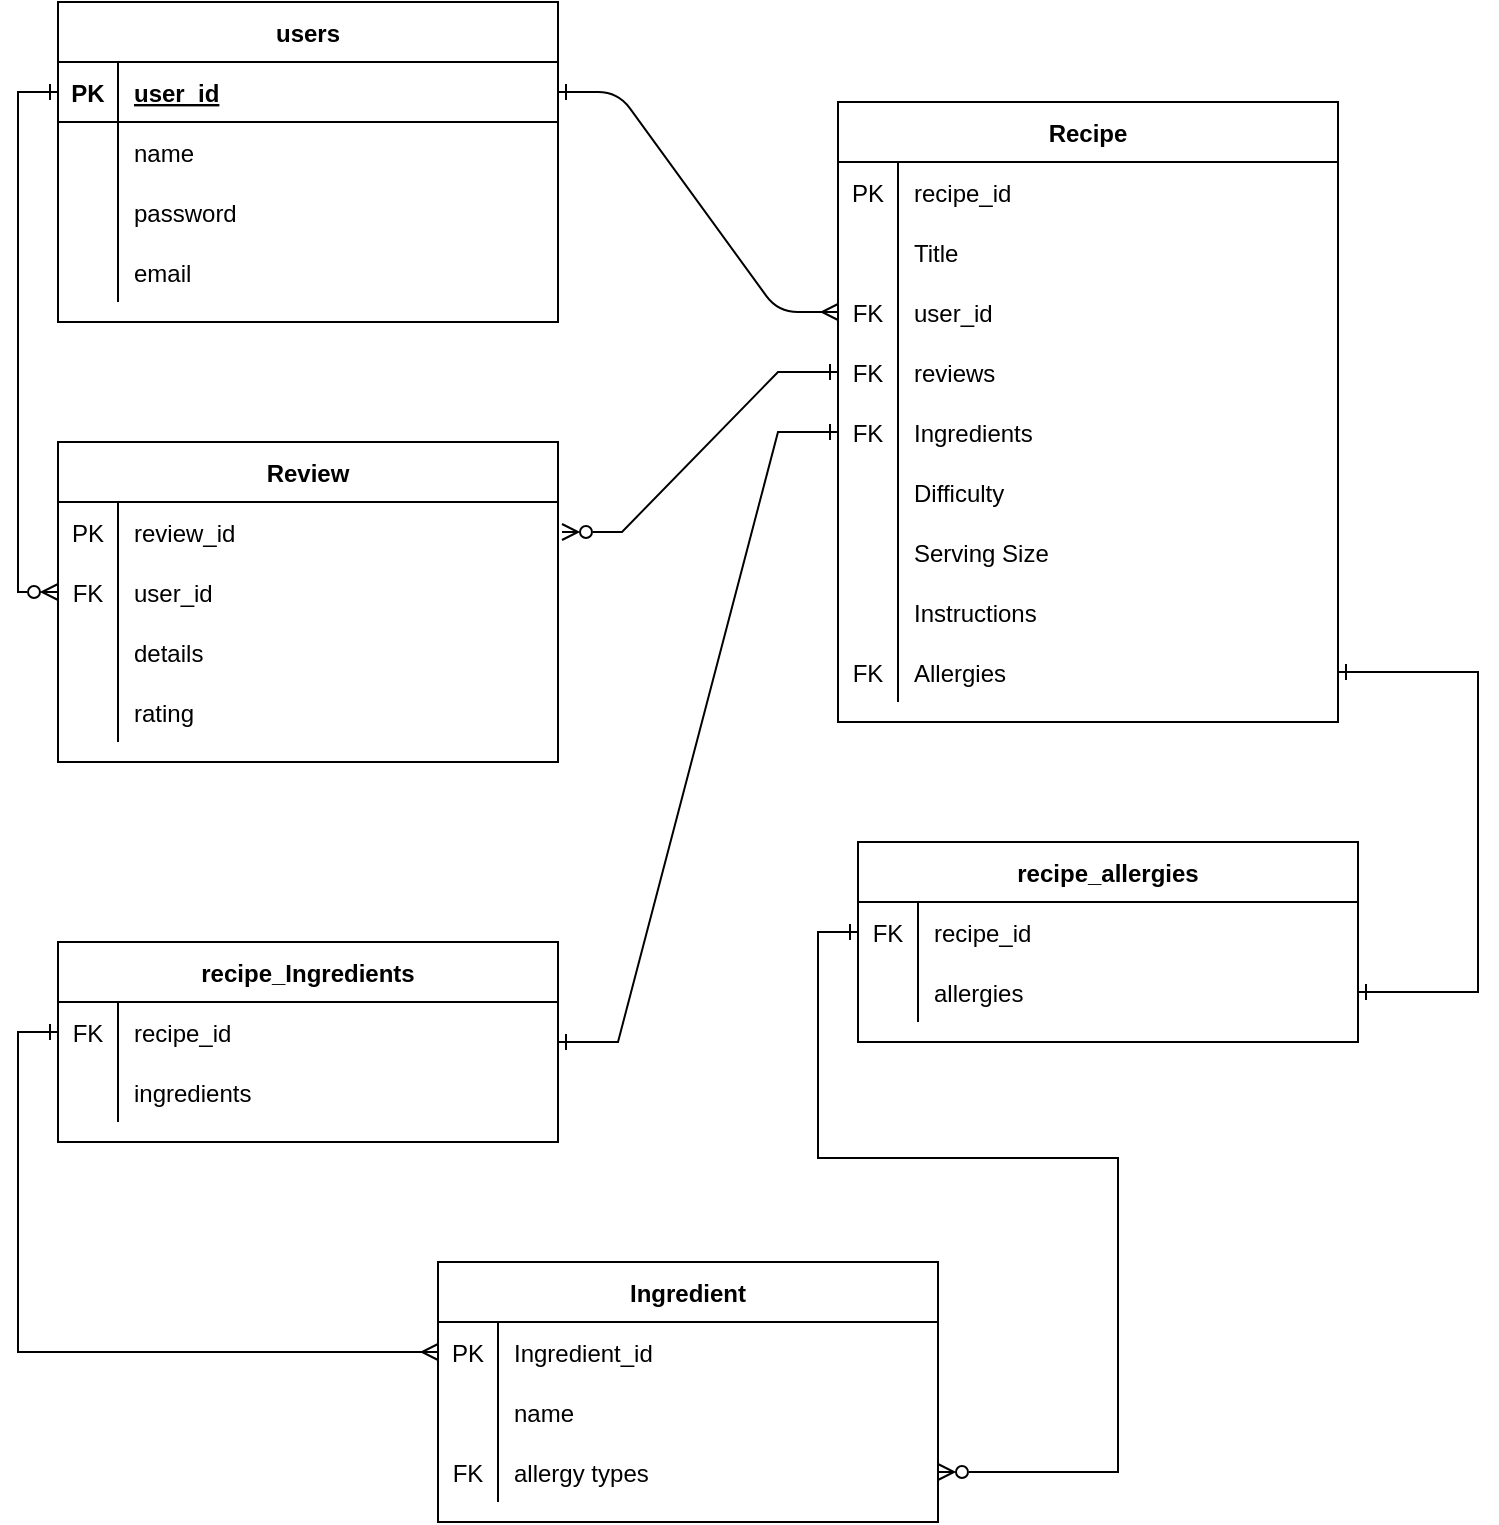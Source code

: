 <mxfile>
    <diagram id="R2lEEEUBdFMjLlhIrx00" name="Page-1">
        <mxGraphModel dx="1216" dy="547" grid="1" gridSize="10" guides="1" tooltips="1" connect="1" arrows="1" fold="1" page="1" pageScale="1" pageWidth="850" pageHeight="1100" math="0" shadow="0" extFonts="Permanent Marker^https://fonts.googleapis.com/css?family=Permanent+Marker">
            <root>
                <mxCell id="0"/>
                <mxCell id="1" parent="0"/>
                <mxCell id="C-vyLk0tnHw3VtMMgP7b-1" value="" style="edgeStyle=entityRelationEdgeStyle;endArrow=ERmany;startArrow=ERone;endFill=0;startFill=0;entryX=0;entryY=0.5;entryDx=0;entryDy=0;" parent="1" source="C-vyLk0tnHw3VtMMgP7b-24" target="XDMphuHcctWACYZkHF1E-67" edge="1">
                    <mxGeometry width="100" height="100" relative="1" as="geometry">
                        <mxPoint x="360" y="720" as="sourcePoint"/>
                        <mxPoint x="460" y="620" as="targetPoint"/>
                    </mxGeometry>
                </mxCell>
                <mxCell id="C-vyLk0tnHw3VtMMgP7b-2" value="Recipe" style="shape=table;startSize=30;container=1;collapsible=1;childLayout=tableLayout;fixedRows=1;rowLines=0;fontStyle=1;align=center;resizeLast=1;" parent="1" vertex="1">
                    <mxGeometry x="490" y="90" width="250" height="310" as="geometry"/>
                </mxCell>
                <mxCell id="XDMphuHcctWACYZkHF1E-150" value="" style="shape=partialRectangle;collapsible=0;dropTarget=0;pointerEvents=0;fillColor=none;points=[[0,0.5],[1,0.5]];portConstraint=eastwest;top=0;left=0;right=0;bottom=0;perimeterSpacing=2;" parent="C-vyLk0tnHw3VtMMgP7b-2" vertex="1">
                    <mxGeometry y="30" width="250" height="30" as="geometry"/>
                </mxCell>
                <mxCell id="XDMphuHcctWACYZkHF1E-151" value="PK" style="shape=partialRectangle;overflow=hidden;connectable=0;fillColor=none;top=0;left=0;bottom=0;right=0;" parent="XDMphuHcctWACYZkHF1E-150" vertex="1">
                    <mxGeometry width="30" height="30" as="geometry">
                        <mxRectangle width="30" height="30" as="alternateBounds"/>
                    </mxGeometry>
                </mxCell>
                <mxCell id="XDMphuHcctWACYZkHF1E-152" value="recipe_id" style="shape=partialRectangle;overflow=hidden;connectable=0;fillColor=none;top=0;left=0;bottom=0;right=0;align=left;spacingLeft=6;" parent="XDMphuHcctWACYZkHF1E-150" vertex="1">
                    <mxGeometry x="30" width="220" height="30" as="geometry">
                        <mxRectangle width="220" height="30" as="alternateBounds"/>
                    </mxGeometry>
                </mxCell>
                <mxCell id="XDMphuHcctWACYZkHF1E-279" value="" style="shape=partialRectangle;collapsible=0;dropTarget=0;pointerEvents=0;fillColor=none;points=[[0,0.5],[1,0.5]];portConstraint=eastwest;top=0;left=0;right=0;bottom=0;perimeterSpacing=2;" parent="C-vyLk0tnHw3VtMMgP7b-2" vertex="1">
                    <mxGeometry y="60" width="250" height="30" as="geometry"/>
                </mxCell>
                <mxCell id="XDMphuHcctWACYZkHF1E-280" value="" style="shape=partialRectangle;overflow=hidden;connectable=0;fillColor=none;top=0;left=0;bottom=0;right=0;" parent="XDMphuHcctWACYZkHF1E-279" vertex="1">
                    <mxGeometry width="30" height="30" as="geometry">
                        <mxRectangle width="30" height="30" as="alternateBounds"/>
                    </mxGeometry>
                </mxCell>
                <mxCell id="XDMphuHcctWACYZkHF1E-281" value="Title" style="shape=partialRectangle;overflow=hidden;connectable=0;fillColor=none;top=0;left=0;bottom=0;right=0;align=left;spacingLeft=6;" parent="XDMphuHcctWACYZkHF1E-279" vertex="1">
                    <mxGeometry x="30" width="220" height="30" as="geometry">
                        <mxRectangle width="220" height="30" as="alternateBounds"/>
                    </mxGeometry>
                </mxCell>
                <mxCell id="XDMphuHcctWACYZkHF1E-67" value="" style="shape=partialRectangle;collapsible=0;dropTarget=0;pointerEvents=0;fillColor=none;points=[[0,0.5],[1,0.5]];portConstraint=eastwest;top=0;left=0;right=0;bottom=0;" parent="C-vyLk0tnHw3VtMMgP7b-2" vertex="1">
                    <mxGeometry y="90" width="250" height="30" as="geometry"/>
                </mxCell>
                <mxCell id="XDMphuHcctWACYZkHF1E-68" value="FK" style="shape=partialRectangle;overflow=hidden;connectable=0;fillColor=none;top=0;left=0;bottom=0;right=0;" parent="XDMphuHcctWACYZkHF1E-67" vertex="1">
                    <mxGeometry width="30" height="30" as="geometry">
                        <mxRectangle width="30" height="30" as="alternateBounds"/>
                    </mxGeometry>
                </mxCell>
                <mxCell id="XDMphuHcctWACYZkHF1E-69" value="user_id" style="shape=partialRectangle;overflow=hidden;connectable=0;fillColor=none;top=0;left=0;bottom=0;right=0;align=left;spacingLeft=6;" parent="XDMphuHcctWACYZkHF1E-67" vertex="1">
                    <mxGeometry x="30" width="220" height="30" as="geometry">
                        <mxRectangle width="220" height="30" as="alternateBounds"/>
                    </mxGeometry>
                </mxCell>
                <mxCell id="XDMphuHcctWACYZkHF1E-229" value="" style="shape=partialRectangle;collapsible=0;dropTarget=0;pointerEvents=0;fillColor=none;points=[[0,0.5],[1,0.5]];portConstraint=eastwest;top=0;left=0;right=0;bottom=0;" parent="C-vyLk0tnHw3VtMMgP7b-2" vertex="1">
                    <mxGeometry y="120" width="250" height="30" as="geometry"/>
                </mxCell>
                <mxCell id="XDMphuHcctWACYZkHF1E-230" value="FK" style="shape=partialRectangle;overflow=hidden;connectable=0;fillColor=none;top=0;left=0;bottom=0;right=0;" parent="XDMphuHcctWACYZkHF1E-229" vertex="1">
                    <mxGeometry width="30" height="30" as="geometry">
                        <mxRectangle width="30" height="30" as="alternateBounds"/>
                    </mxGeometry>
                </mxCell>
                <mxCell id="XDMphuHcctWACYZkHF1E-231" value="reviews" style="shape=partialRectangle;overflow=hidden;connectable=0;fillColor=none;top=0;left=0;bottom=0;right=0;align=left;spacingLeft=6;" parent="XDMphuHcctWACYZkHF1E-229" vertex="1">
                    <mxGeometry x="30" width="220" height="30" as="geometry">
                        <mxRectangle width="220" height="30" as="alternateBounds"/>
                    </mxGeometry>
                </mxCell>
                <mxCell id="XDMphuHcctWACYZkHF1E-226" value="" style="shape=partialRectangle;collapsible=0;dropTarget=0;pointerEvents=0;fillColor=none;points=[[0,0.5],[1,0.5]];portConstraint=eastwest;top=0;left=0;right=0;bottom=0;" parent="C-vyLk0tnHw3VtMMgP7b-2" vertex="1">
                    <mxGeometry y="150" width="250" height="30" as="geometry"/>
                </mxCell>
                <mxCell id="XDMphuHcctWACYZkHF1E-227" value="FK" style="shape=partialRectangle;overflow=hidden;connectable=0;fillColor=none;top=0;left=0;bottom=0;right=0;" parent="XDMphuHcctWACYZkHF1E-226" vertex="1">
                    <mxGeometry width="30" height="30" as="geometry">
                        <mxRectangle width="30" height="30" as="alternateBounds"/>
                    </mxGeometry>
                </mxCell>
                <mxCell id="XDMphuHcctWACYZkHF1E-228" value="Ingredients" style="shape=partialRectangle;overflow=hidden;connectable=0;fillColor=none;top=0;left=0;bottom=0;right=0;align=left;spacingLeft=6;" parent="XDMphuHcctWACYZkHF1E-226" vertex="1">
                    <mxGeometry x="30" width="220" height="30" as="geometry">
                        <mxRectangle width="220" height="30" as="alternateBounds"/>
                    </mxGeometry>
                </mxCell>
                <mxCell id="XDMphuHcctWACYZkHF1E-334" value="" style="shape=partialRectangle;collapsible=0;dropTarget=0;pointerEvents=0;fillColor=none;points=[[0,0.5],[1,0.5]];portConstraint=eastwest;top=0;left=0;right=0;bottom=0;" parent="C-vyLk0tnHw3VtMMgP7b-2" vertex="1">
                    <mxGeometry y="180" width="250" height="30" as="geometry"/>
                </mxCell>
                <mxCell id="XDMphuHcctWACYZkHF1E-335" value="" style="shape=partialRectangle;overflow=hidden;connectable=0;fillColor=none;top=0;left=0;bottom=0;right=0;" parent="XDMphuHcctWACYZkHF1E-334" vertex="1">
                    <mxGeometry width="30" height="30" as="geometry">
                        <mxRectangle width="30" height="30" as="alternateBounds"/>
                    </mxGeometry>
                </mxCell>
                <mxCell id="XDMphuHcctWACYZkHF1E-336" value="Difficulty" style="shape=partialRectangle;overflow=hidden;connectable=0;fillColor=none;top=0;left=0;bottom=0;right=0;align=left;spacingLeft=6;" parent="XDMphuHcctWACYZkHF1E-334" vertex="1">
                    <mxGeometry x="30" width="220" height="30" as="geometry">
                        <mxRectangle width="220" height="30" as="alternateBounds"/>
                    </mxGeometry>
                </mxCell>
                <mxCell id="XDMphuHcctWACYZkHF1E-267" value="" style="shape=partialRectangle;collapsible=0;dropTarget=0;pointerEvents=0;fillColor=none;points=[[0,0.5],[1,0.5]];portConstraint=eastwest;top=0;left=0;right=0;bottom=0;" parent="C-vyLk0tnHw3VtMMgP7b-2" vertex="1">
                    <mxGeometry y="210" width="250" height="30" as="geometry"/>
                </mxCell>
                <mxCell id="XDMphuHcctWACYZkHF1E-268" value="" style="shape=partialRectangle;overflow=hidden;connectable=0;fillColor=none;top=0;left=0;bottom=0;right=0;" parent="XDMphuHcctWACYZkHF1E-267" vertex="1">
                    <mxGeometry width="30" height="30" as="geometry">
                        <mxRectangle width="30" height="30" as="alternateBounds"/>
                    </mxGeometry>
                </mxCell>
                <mxCell id="XDMphuHcctWACYZkHF1E-269" value="Serving Size" style="shape=partialRectangle;overflow=hidden;connectable=0;fillColor=none;top=0;left=0;bottom=0;right=0;align=left;spacingLeft=6;" parent="XDMphuHcctWACYZkHF1E-267" vertex="1">
                    <mxGeometry x="30" width="220" height="30" as="geometry">
                        <mxRectangle width="220" height="30" as="alternateBounds"/>
                    </mxGeometry>
                </mxCell>
                <mxCell id="XDMphuHcctWACYZkHF1E-270" value="" style="shape=partialRectangle;collapsible=0;dropTarget=0;pointerEvents=0;fillColor=none;points=[[0,0.5],[1,0.5]];portConstraint=eastwest;top=0;left=0;right=0;bottom=0;" parent="C-vyLk0tnHw3VtMMgP7b-2" vertex="1">
                    <mxGeometry y="240" width="250" height="30" as="geometry"/>
                </mxCell>
                <mxCell id="XDMphuHcctWACYZkHF1E-271" value="" style="shape=partialRectangle;overflow=hidden;connectable=0;fillColor=none;top=0;left=0;bottom=0;right=0;" parent="XDMphuHcctWACYZkHF1E-270" vertex="1">
                    <mxGeometry width="30" height="30" as="geometry">
                        <mxRectangle width="30" height="30" as="alternateBounds"/>
                    </mxGeometry>
                </mxCell>
                <mxCell id="XDMphuHcctWACYZkHF1E-272" value="Instructions" style="shape=partialRectangle;overflow=hidden;connectable=0;fillColor=none;top=0;left=0;bottom=0;right=0;align=left;spacingLeft=6;" parent="XDMphuHcctWACYZkHF1E-270" vertex="1">
                    <mxGeometry x="30" width="220" height="30" as="geometry">
                        <mxRectangle width="220" height="30" as="alternateBounds"/>
                    </mxGeometry>
                </mxCell>
                <mxCell id="XDMphuHcctWACYZkHF1E-273" value="" style="shape=partialRectangle;collapsible=0;dropTarget=0;pointerEvents=0;fillColor=none;points=[[0,0.5],[1,0.5]];portConstraint=eastwest;top=0;left=0;right=0;bottom=0;" parent="C-vyLk0tnHw3VtMMgP7b-2" vertex="1">
                    <mxGeometry y="270" width="250" height="30" as="geometry"/>
                </mxCell>
                <mxCell id="XDMphuHcctWACYZkHF1E-274" value="FK" style="shape=partialRectangle;overflow=hidden;connectable=0;fillColor=none;top=0;left=0;bottom=0;right=0;" parent="XDMphuHcctWACYZkHF1E-273" vertex="1">
                    <mxGeometry width="30" height="30" as="geometry">
                        <mxRectangle width="30" height="30" as="alternateBounds"/>
                    </mxGeometry>
                </mxCell>
                <mxCell id="XDMphuHcctWACYZkHF1E-275" value="Allergies" style="shape=partialRectangle;overflow=hidden;connectable=0;fillColor=none;top=0;left=0;bottom=0;right=0;align=left;spacingLeft=6;" parent="XDMphuHcctWACYZkHF1E-273" vertex="1">
                    <mxGeometry x="30" width="220" height="30" as="geometry">
                        <mxRectangle width="220" height="30" as="alternateBounds"/>
                    </mxGeometry>
                </mxCell>
                <mxCell id="C-vyLk0tnHw3VtMMgP7b-23" value="users" style="shape=table;startSize=30;container=1;collapsible=1;childLayout=tableLayout;fixedRows=1;rowLines=0;fontStyle=1;align=center;resizeLast=1;" parent="1" vertex="1">
                    <mxGeometry x="100" y="40" width="250" height="160" as="geometry"/>
                </mxCell>
                <mxCell id="C-vyLk0tnHw3VtMMgP7b-24" value="" style="shape=partialRectangle;collapsible=0;dropTarget=0;pointerEvents=0;fillColor=none;points=[[0,0.5],[1,0.5]];portConstraint=eastwest;top=0;left=0;right=0;bottom=1;" parent="C-vyLk0tnHw3VtMMgP7b-23" vertex="1">
                    <mxGeometry y="30" width="250" height="30" as="geometry"/>
                </mxCell>
                <mxCell id="C-vyLk0tnHw3VtMMgP7b-25" value="PK" style="shape=partialRectangle;overflow=hidden;connectable=0;fillColor=none;top=0;left=0;bottom=0;right=0;fontStyle=1;" parent="C-vyLk0tnHw3VtMMgP7b-24" vertex="1">
                    <mxGeometry width="30" height="30" as="geometry">
                        <mxRectangle width="30" height="30" as="alternateBounds"/>
                    </mxGeometry>
                </mxCell>
                <mxCell id="C-vyLk0tnHw3VtMMgP7b-26" value="user_id" style="shape=partialRectangle;overflow=hidden;connectable=0;fillColor=none;top=0;left=0;bottom=0;right=0;align=left;spacingLeft=6;fontStyle=5;" parent="C-vyLk0tnHw3VtMMgP7b-24" vertex="1">
                    <mxGeometry x="30" width="220" height="30" as="geometry">
                        <mxRectangle width="220" height="30" as="alternateBounds"/>
                    </mxGeometry>
                </mxCell>
                <mxCell id="C-vyLk0tnHw3VtMMgP7b-27" value="" style="shape=partialRectangle;collapsible=0;dropTarget=0;pointerEvents=0;fillColor=none;points=[[0,0.5],[1,0.5]];portConstraint=eastwest;top=0;left=0;right=0;bottom=0;" parent="C-vyLk0tnHw3VtMMgP7b-23" vertex="1">
                    <mxGeometry y="60" width="250" height="30" as="geometry"/>
                </mxCell>
                <mxCell id="C-vyLk0tnHw3VtMMgP7b-28" value="" style="shape=partialRectangle;overflow=hidden;connectable=0;fillColor=none;top=0;left=0;bottom=0;right=0;" parent="C-vyLk0tnHw3VtMMgP7b-27" vertex="1">
                    <mxGeometry width="30" height="30" as="geometry">
                        <mxRectangle width="30" height="30" as="alternateBounds"/>
                    </mxGeometry>
                </mxCell>
                <mxCell id="C-vyLk0tnHw3VtMMgP7b-29" value="name" style="shape=partialRectangle;overflow=hidden;connectable=0;fillColor=none;top=0;left=0;bottom=0;right=0;align=left;spacingLeft=6;" parent="C-vyLk0tnHw3VtMMgP7b-27" vertex="1">
                    <mxGeometry x="30" width="220" height="30" as="geometry">
                        <mxRectangle width="220" height="30" as="alternateBounds"/>
                    </mxGeometry>
                </mxCell>
                <mxCell id="XDMphuHcctWACYZkHF1E-55" value="" style="shape=partialRectangle;collapsible=0;dropTarget=0;pointerEvents=0;fillColor=none;points=[[0,0.5],[1,0.5]];portConstraint=eastwest;top=0;left=0;right=0;bottom=0;" parent="C-vyLk0tnHw3VtMMgP7b-23" vertex="1">
                    <mxGeometry y="90" width="250" height="30" as="geometry"/>
                </mxCell>
                <mxCell id="XDMphuHcctWACYZkHF1E-56" value="" style="shape=partialRectangle;overflow=hidden;connectable=0;fillColor=none;top=0;left=0;bottom=0;right=0;" parent="XDMphuHcctWACYZkHF1E-55" vertex="1">
                    <mxGeometry width="30" height="30" as="geometry">
                        <mxRectangle width="30" height="30" as="alternateBounds"/>
                    </mxGeometry>
                </mxCell>
                <mxCell id="XDMphuHcctWACYZkHF1E-57" value="password" style="shape=partialRectangle;overflow=hidden;connectable=0;fillColor=none;top=0;left=0;bottom=0;right=0;align=left;spacingLeft=6;" parent="XDMphuHcctWACYZkHF1E-55" vertex="1">
                    <mxGeometry x="30" width="220" height="30" as="geometry">
                        <mxRectangle width="220" height="30" as="alternateBounds"/>
                    </mxGeometry>
                </mxCell>
                <mxCell id="XDMphuHcctWACYZkHF1E-14" value="" style="shape=partialRectangle;collapsible=0;dropTarget=0;pointerEvents=0;fillColor=none;points=[[0,0.5],[1,0.5]];portConstraint=eastwest;top=0;left=0;right=0;bottom=0;" parent="C-vyLk0tnHw3VtMMgP7b-23" vertex="1">
                    <mxGeometry y="120" width="250" height="30" as="geometry"/>
                </mxCell>
                <mxCell id="XDMphuHcctWACYZkHF1E-15" value="" style="shape=partialRectangle;overflow=hidden;connectable=0;fillColor=none;top=0;left=0;bottom=0;right=0;" parent="XDMphuHcctWACYZkHF1E-14" vertex="1">
                    <mxGeometry width="30" height="30" as="geometry">
                        <mxRectangle width="30" height="30" as="alternateBounds"/>
                    </mxGeometry>
                </mxCell>
                <mxCell id="XDMphuHcctWACYZkHF1E-16" value="email" style="shape=partialRectangle;overflow=hidden;connectable=0;fillColor=none;top=0;left=0;bottom=0;right=0;align=left;spacingLeft=6;" parent="XDMphuHcctWACYZkHF1E-14" vertex="1">
                    <mxGeometry x="30" width="220" height="30" as="geometry">
                        <mxRectangle width="220" height="30" as="alternateBounds"/>
                    </mxGeometry>
                </mxCell>
                <mxCell id="XDMphuHcctWACYZkHF1E-282" style="edgeStyle=entityRelationEdgeStyle;rounded=0;orthogonalLoop=1;jettySize=auto;html=1;entryX=0;entryY=0.5;entryDx=0;entryDy=0;startArrow=ERone;startFill=0;endArrow=ERone;endFill=0;" parent="1" source="XDMphuHcctWACYZkHF1E-122" target="XDMphuHcctWACYZkHF1E-226" edge="1">
                    <mxGeometry relative="1" as="geometry"/>
                </mxCell>
                <mxCell id="XDMphuHcctWACYZkHF1E-251" value="Review" style="shape=table;startSize=30;container=1;collapsible=1;childLayout=tableLayout;fixedRows=1;rowLines=0;fontStyle=1;align=center;resizeLast=1;" parent="1" vertex="1">
                    <mxGeometry x="100" y="260" width="250" height="160" as="geometry"/>
                </mxCell>
                <mxCell id="XDMphuHcctWACYZkHF1E-252" value="" style="shape=partialRectangle;collapsible=0;dropTarget=0;pointerEvents=0;fillColor=none;points=[[0,0.5],[1,0.5]];portConstraint=eastwest;top=0;left=0;right=0;bottom=0;perimeterSpacing=2;" parent="XDMphuHcctWACYZkHF1E-251" vertex="1">
                    <mxGeometry y="30" width="250" height="30" as="geometry"/>
                </mxCell>
                <mxCell id="XDMphuHcctWACYZkHF1E-253" value="PK" style="shape=partialRectangle;overflow=hidden;connectable=0;fillColor=none;top=0;left=0;bottom=0;right=0;" parent="XDMphuHcctWACYZkHF1E-252" vertex="1">
                    <mxGeometry width="30" height="30" as="geometry">
                        <mxRectangle width="30" height="30" as="alternateBounds"/>
                    </mxGeometry>
                </mxCell>
                <mxCell id="XDMphuHcctWACYZkHF1E-254" value="review_id" style="shape=partialRectangle;overflow=hidden;connectable=0;fillColor=none;top=0;left=0;bottom=0;right=0;align=left;spacingLeft=6;" parent="XDMphuHcctWACYZkHF1E-252" vertex="1">
                    <mxGeometry x="30" width="220" height="30" as="geometry">
                        <mxRectangle width="220" height="30" as="alternateBounds"/>
                    </mxGeometry>
                </mxCell>
                <mxCell id="XDMphuHcctWACYZkHF1E-255" value="" style="shape=partialRectangle;collapsible=0;dropTarget=0;pointerEvents=0;fillColor=none;points=[[0,0.5],[1,0.5]];portConstraint=eastwest;top=0;left=0;right=0;bottom=0;" parent="XDMphuHcctWACYZkHF1E-251" vertex="1">
                    <mxGeometry y="60" width="250" height="30" as="geometry"/>
                </mxCell>
                <mxCell id="XDMphuHcctWACYZkHF1E-256" value="FK" style="shape=partialRectangle;overflow=hidden;connectable=0;fillColor=none;top=0;left=0;bottom=0;right=0;" parent="XDMphuHcctWACYZkHF1E-255" vertex="1">
                    <mxGeometry width="30" height="30" as="geometry">
                        <mxRectangle width="30" height="30" as="alternateBounds"/>
                    </mxGeometry>
                </mxCell>
                <mxCell id="XDMphuHcctWACYZkHF1E-257" value="user_id" style="shape=partialRectangle;overflow=hidden;connectable=0;fillColor=none;top=0;left=0;bottom=0;right=0;align=left;spacingLeft=6;" parent="XDMphuHcctWACYZkHF1E-255" vertex="1">
                    <mxGeometry x="30" width="220" height="30" as="geometry">
                        <mxRectangle width="220" height="30" as="alternateBounds"/>
                    </mxGeometry>
                </mxCell>
                <mxCell id="XDMphuHcctWACYZkHF1E-258" value="" style="shape=partialRectangle;collapsible=0;dropTarget=0;pointerEvents=0;fillColor=none;points=[[0,0.5],[1,0.5]];portConstraint=eastwest;top=0;left=0;right=0;bottom=0;" parent="XDMphuHcctWACYZkHF1E-251" vertex="1">
                    <mxGeometry y="90" width="250" height="30" as="geometry"/>
                </mxCell>
                <mxCell id="XDMphuHcctWACYZkHF1E-259" value="" style="shape=partialRectangle;overflow=hidden;connectable=0;fillColor=none;top=0;left=0;bottom=0;right=0;" parent="XDMphuHcctWACYZkHF1E-258" vertex="1">
                    <mxGeometry width="30" height="30" as="geometry">
                        <mxRectangle width="30" height="30" as="alternateBounds"/>
                    </mxGeometry>
                </mxCell>
                <mxCell id="XDMphuHcctWACYZkHF1E-260" value="details" style="shape=partialRectangle;overflow=hidden;connectable=0;fillColor=none;top=0;left=0;bottom=0;right=0;align=left;spacingLeft=6;" parent="XDMphuHcctWACYZkHF1E-258" vertex="1">
                    <mxGeometry x="30" width="220" height="30" as="geometry">
                        <mxRectangle width="220" height="30" as="alternateBounds"/>
                    </mxGeometry>
                </mxCell>
                <mxCell id="XDMphuHcctWACYZkHF1E-261" value="" style="shape=partialRectangle;collapsible=0;dropTarget=0;pointerEvents=0;fillColor=none;points=[[0,0.5],[1,0.5]];portConstraint=eastwest;top=0;left=0;right=0;bottom=0;" parent="XDMphuHcctWACYZkHF1E-251" vertex="1">
                    <mxGeometry y="120" width="250" height="30" as="geometry"/>
                </mxCell>
                <mxCell id="XDMphuHcctWACYZkHF1E-262" value="" style="shape=partialRectangle;overflow=hidden;connectable=0;fillColor=none;top=0;left=0;bottom=0;right=0;" parent="XDMphuHcctWACYZkHF1E-261" vertex="1">
                    <mxGeometry width="30" height="30" as="geometry">
                        <mxRectangle width="30" height="30" as="alternateBounds"/>
                    </mxGeometry>
                </mxCell>
                <mxCell id="XDMphuHcctWACYZkHF1E-263" value="rating " style="shape=partialRectangle;overflow=hidden;connectable=0;fillColor=none;top=0;left=0;bottom=0;right=0;align=left;spacingLeft=6;" parent="XDMphuHcctWACYZkHF1E-261" vertex="1">
                    <mxGeometry x="30" width="220" height="30" as="geometry">
                        <mxRectangle width="220" height="30" as="alternateBounds"/>
                    </mxGeometry>
                </mxCell>
                <mxCell id="XDMphuHcctWACYZkHF1E-265" style="edgeStyle=entityRelationEdgeStyle;rounded=0;orthogonalLoop=1;jettySize=auto;html=1;exitX=0;exitY=0.5;exitDx=0;exitDy=0;entryX=1;entryY=0.5;entryDx=0;entryDy=0;startArrow=ERone;startFill=0;endArrow=ERzeroToMany;endFill=0;" parent="1" source="XDMphuHcctWACYZkHF1E-229" target="XDMphuHcctWACYZkHF1E-252" edge="1">
                    <mxGeometry relative="1" as="geometry"/>
                </mxCell>
                <mxCell id="XDMphuHcctWACYZkHF1E-266" style="edgeStyle=orthogonalEdgeStyle;rounded=0;orthogonalLoop=1;jettySize=auto;html=1;entryX=0;entryY=0.5;entryDx=0;entryDy=0;startArrow=ERone;startFill=0;endArrow=ERzeroToMany;endFill=0;" parent="1" source="C-vyLk0tnHw3VtMMgP7b-24" target="XDMphuHcctWACYZkHF1E-255" edge="1">
                    <mxGeometry relative="1" as="geometry"/>
                </mxCell>
                <mxCell id="XDMphuHcctWACYZkHF1E-346" value="recipe_allergies" style="shape=table;startSize=30;container=1;collapsible=1;childLayout=tableLayout;fixedRows=1;rowLines=0;fontStyle=1;align=center;resizeLast=1;" parent="1" vertex="1">
                    <mxGeometry x="500" y="460" width="250" height="100" as="geometry"/>
                </mxCell>
                <mxCell id="XDMphuHcctWACYZkHF1E-350" value="" style="shape=partialRectangle;collapsible=0;dropTarget=0;pointerEvents=0;fillColor=none;points=[[0,0.5],[1,0.5]];portConstraint=eastwest;top=0;left=0;right=0;bottom=0;" parent="XDMphuHcctWACYZkHF1E-346" vertex="1">
                    <mxGeometry y="30" width="250" height="30" as="geometry"/>
                </mxCell>
                <mxCell id="XDMphuHcctWACYZkHF1E-351" value="FK" style="shape=partialRectangle;overflow=hidden;connectable=0;fillColor=none;top=0;left=0;bottom=0;right=0;" parent="XDMphuHcctWACYZkHF1E-350" vertex="1">
                    <mxGeometry width="30" height="30" as="geometry">
                        <mxRectangle width="30" height="30" as="alternateBounds"/>
                    </mxGeometry>
                </mxCell>
                <mxCell id="XDMphuHcctWACYZkHF1E-352" value="recipe_id" style="shape=partialRectangle;overflow=hidden;connectable=0;fillColor=none;top=0;left=0;bottom=0;right=0;align=left;spacingLeft=6;" parent="XDMphuHcctWACYZkHF1E-350" vertex="1">
                    <mxGeometry x="30" width="220" height="30" as="geometry">
                        <mxRectangle width="220" height="30" as="alternateBounds"/>
                    </mxGeometry>
                </mxCell>
                <mxCell id="XDMphuHcctWACYZkHF1E-347" value="" style="shape=partialRectangle;collapsible=0;dropTarget=0;pointerEvents=0;fillColor=none;points=[[0,0.5],[1,0.5]];portConstraint=eastwest;top=0;left=0;right=0;bottom=0;" parent="XDMphuHcctWACYZkHF1E-346" vertex="1">
                    <mxGeometry y="60" width="250" height="30" as="geometry"/>
                </mxCell>
                <mxCell id="XDMphuHcctWACYZkHF1E-348" value="" style="shape=partialRectangle;overflow=hidden;connectable=0;fillColor=none;top=0;left=0;bottom=0;right=0;" parent="XDMphuHcctWACYZkHF1E-347" vertex="1">
                    <mxGeometry width="30" height="30" as="geometry">
                        <mxRectangle width="30" height="30" as="alternateBounds"/>
                    </mxGeometry>
                </mxCell>
                <mxCell id="XDMphuHcctWACYZkHF1E-349" value="allergies" style="shape=partialRectangle;overflow=hidden;connectable=0;fillColor=none;top=0;left=0;bottom=0;right=0;align=left;spacingLeft=6;" parent="XDMphuHcctWACYZkHF1E-347" vertex="1">
                    <mxGeometry x="30" width="220" height="30" as="geometry">
                        <mxRectangle width="220" height="30" as="alternateBounds"/>
                    </mxGeometry>
                </mxCell>
                <mxCell id="XDMphuHcctWACYZkHF1E-353" style="edgeStyle=orthogonalEdgeStyle;rounded=0;orthogonalLoop=1;jettySize=auto;html=1;entryX=1;entryY=0.5;entryDx=0;entryDy=0;exitX=1;exitY=0.5;exitDx=0;exitDy=0;startArrow=ERone;startFill=0;endArrow=ERone;endFill=0;" parent="1" source="XDMphuHcctWACYZkHF1E-273" target="XDMphuHcctWACYZkHF1E-347" edge="1">
                    <mxGeometry relative="1" as="geometry">
                        <Array as="points">
                            <mxPoint x="810" y="375"/>
                            <mxPoint x="810" y="535"/>
                        </Array>
                    </mxGeometry>
                </mxCell>
                <mxCell id="XDMphuHcctWACYZkHF1E-354" style="edgeStyle=orthogonalEdgeStyle;rounded=0;orthogonalLoop=1;jettySize=auto;html=1;entryX=0;entryY=0.5;entryDx=0;entryDy=0;startArrow=ERzeroToMany;startFill=0;endArrow=ERone;endFill=0;exitX=1;exitY=0.5;exitDx=0;exitDy=0;" parent="1" target="XDMphuHcctWACYZkHF1E-350" edge="1" source="XDMphuHcctWACYZkHF1E-359">
                    <mxGeometry relative="1" as="geometry">
                        <mxPoint x="720" y="715" as="sourcePoint"/>
                        <Array as="points">
                            <mxPoint x="630" y="775"/>
                            <mxPoint x="630" y="618"/>
                            <mxPoint x="480" y="618"/>
                            <mxPoint x="480" y="505"/>
                        </Array>
                    </mxGeometry>
                </mxCell>
                <mxCell id="XDMphuHcctWACYZkHF1E-355" value="Ingredient" style="shape=table;startSize=30;container=1;collapsible=1;childLayout=tableLayout;fixedRows=1;rowLines=0;fontStyle=1;align=center;resizeLast=1;" parent="1" vertex="1">
                    <mxGeometry x="290" y="670" width="250" height="130" as="geometry"/>
                </mxCell>
                <mxCell id="XDMphuHcctWACYZkHF1E-356" value="" style="shape=partialRectangle;collapsible=0;dropTarget=0;pointerEvents=0;fillColor=none;points=[[0,0.5],[1,0.5]];portConstraint=eastwest;top=0;left=0;right=0;bottom=0;" parent="XDMphuHcctWACYZkHF1E-355" vertex="1">
                    <mxGeometry y="30" width="250" height="30" as="geometry"/>
                </mxCell>
                <mxCell id="XDMphuHcctWACYZkHF1E-357" value="PK" style="shape=partialRectangle;overflow=hidden;connectable=0;fillColor=none;top=0;left=0;bottom=0;right=0;" parent="XDMphuHcctWACYZkHF1E-356" vertex="1">
                    <mxGeometry width="30" height="30" as="geometry">
                        <mxRectangle width="30" height="30" as="alternateBounds"/>
                    </mxGeometry>
                </mxCell>
                <mxCell id="XDMphuHcctWACYZkHF1E-358" value="Ingredient_id" style="shape=partialRectangle;overflow=hidden;connectable=0;fillColor=none;top=0;left=0;bottom=0;right=0;align=left;spacingLeft=6;" parent="XDMphuHcctWACYZkHF1E-356" vertex="1">
                    <mxGeometry x="30" width="220" height="30" as="geometry">
                        <mxRectangle width="220" height="30" as="alternateBounds"/>
                    </mxGeometry>
                </mxCell>
                <mxCell id="XDMphuHcctWACYZkHF1E-363" value="" style="shape=partialRectangle;collapsible=0;dropTarget=0;pointerEvents=0;fillColor=none;points=[[0,0.5],[1,0.5]];portConstraint=eastwest;top=0;left=0;right=0;bottom=0;" parent="XDMphuHcctWACYZkHF1E-355" vertex="1">
                    <mxGeometry y="60" width="250" height="30" as="geometry"/>
                </mxCell>
                <mxCell id="XDMphuHcctWACYZkHF1E-364" value="" style="shape=partialRectangle;overflow=hidden;connectable=0;fillColor=none;top=0;left=0;bottom=0;right=0;" parent="XDMphuHcctWACYZkHF1E-363" vertex="1">
                    <mxGeometry width="30" height="30" as="geometry">
                        <mxRectangle width="30" height="30" as="alternateBounds"/>
                    </mxGeometry>
                </mxCell>
                <mxCell id="XDMphuHcctWACYZkHF1E-365" value="name" style="shape=partialRectangle;overflow=hidden;connectable=0;fillColor=none;top=0;left=0;bottom=0;right=0;align=left;spacingLeft=6;" parent="XDMphuHcctWACYZkHF1E-363" vertex="1">
                    <mxGeometry x="30" width="220" height="30" as="geometry">
                        <mxRectangle width="220" height="30" as="alternateBounds"/>
                    </mxGeometry>
                </mxCell>
                <mxCell id="XDMphuHcctWACYZkHF1E-359" value="" style="shape=partialRectangle;collapsible=0;dropTarget=0;pointerEvents=0;fillColor=none;points=[[0,0.5],[1,0.5]];portConstraint=eastwest;top=0;left=0;right=0;bottom=0;" parent="XDMphuHcctWACYZkHF1E-355" vertex="1">
                    <mxGeometry y="90" width="250" height="30" as="geometry"/>
                </mxCell>
                <mxCell id="XDMphuHcctWACYZkHF1E-360" value="FK" style="shape=partialRectangle;overflow=hidden;connectable=0;fillColor=none;top=0;left=0;bottom=0;right=0;" parent="XDMphuHcctWACYZkHF1E-359" vertex="1">
                    <mxGeometry width="30" height="30" as="geometry">
                        <mxRectangle width="30" height="30" as="alternateBounds"/>
                    </mxGeometry>
                </mxCell>
                <mxCell id="XDMphuHcctWACYZkHF1E-361" value="allergy types" style="shape=partialRectangle;overflow=hidden;connectable=0;fillColor=none;top=0;left=0;bottom=0;right=0;align=left;spacingLeft=6;" parent="XDMphuHcctWACYZkHF1E-359" vertex="1">
                    <mxGeometry x="30" width="220" height="30" as="geometry">
                        <mxRectangle width="220" height="30" as="alternateBounds"/>
                    </mxGeometry>
                </mxCell>
                <mxCell id="XDMphuHcctWACYZkHF1E-362" style="edgeStyle=orthogonalEdgeStyle;rounded=0;orthogonalLoop=1;jettySize=auto;html=1;entryX=0;entryY=0.5;entryDx=0;entryDy=0;endArrow=ERone;endFill=0;startArrow=ERmany;startFill=0;" parent="1" source="XDMphuHcctWACYZkHF1E-356" target="XDMphuHcctWACYZkHF1E-204" edge="1">
                    <mxGeometry relative="1" as="geometry"/>
                </mxCell>
                <mxCell id="XDMphuHcctWACYZkHF1E-122" value="recipe_Ingredients" style="shape=table;startSize=30;container=1;collapsible=1;childLayout=tableLayout;fixedRows=1;rowLines=0;fontStyle=1;align=center;resizeLast=1;" parent="1" vertex="1">
                    <mxGeometry x="100" y="510" width="250" height="100" as="geometry"/>
                </mxCell>
                <mxCell id="XDMphuHcctWACYZkHF1E-204" value="" style="shape=partialRectangle;collapsible=0;dropTarget=0;pointerEvents=0;fillColor=none;points=[[0,0.5],[1,0.5]];portConstraint=eastwest;top=0;left=0;right=0;bottom=0;" parent="XDMphuHcctWACYZkHF1E-122" vertex="1">
                    <mxGeometry y="30" width="250" height="30" as="geometry"/>
                </mxCell>
                <mxCell id="XDMphuHcctWACYZkHF1E-205" value="FK" style="shape=partialRectangle;overflow=hidden;connectable=0;fillColor=none;top=0;left=0;bottom=0;right=0;" parent="XDMphuHcctWACYZkHF1E-204" vertex="1">
                    <mxGeometry width="30" height="30" as="geometry">
                        <mxRectangle width="30" height="30" as="alternateBounds"/>
                    </mxGeometry>
                </mxCell>
                <mxCell id="XDMphuHcctWACYZkHF1E-206" value="recipe_id" style="shape=partialRectangle;overflow=hidden;connectable=0;fillColor=none;top=0;left=0;bottom=0;right=0;align=left;spacingLeft=6;" parent="XDMphuHcctWACYZkHF1E-204" vertex="1">
                    <mxGeometry x="30" width="220" height="30" as="geometry">
                        <mxRectangle width="220" height="30" as="alternateBounds"/>
                    </mxGeometry>
                </mxCell>
                <mxCell id="XDMphuHcctWACYZkHF1E-198" value="" style="shape=partialRectangle;collapsible=0;dropTarget=0;pointerEvents=0;fillColor=none;points=[[0,0.5],[1,0.5]];portConstraint=eastwest;top=0;left=0;right=0;bottom=0;" parent="XDMphuHcctWACYZkHF1E-122" vertex="1">
                    <mxGeometry y="60" width="250" height="30" as="geometry"/>
                </mxCell>
                <mxCell id="XDMphuHcctWACYZkHF1E-199" value="" style="shape=partialRectangle;overflow=hidden;connectable=0;fillColor=none;top=0;left=0;bottom=0;right=0;" parent="XDMphuHcctWACYZkHF1E-198" vertex="1">
                    <mxGeometry width="30" height="30" as="geometry">
                        <mxRectangle width="30" height="30" as="alternateBounds"/>
                    </mxGeometry>
                </mxCell>
                <mxCell id="XDMphuHcctWACYZkHF1E-200" value="ingredients" style="shape=partialRectangle;overflow=hidden;connectable=0;fillColor=none;top=0;left=0;bottom=0;right=0;align=left;spacingLeft=6;" parent="XDMphuHcctWACYZkHF1E-198" vertex="1">
                    <mxGeometry x="30" width="220" height="30" as="geometry">
                        <mxRectangle width="220" height="30" as="alternateBounds"/>
                    </mxGeometry>
                </mxCell>
            </root>
        </mxGraphModel>
    </diagram>
</mxfile>